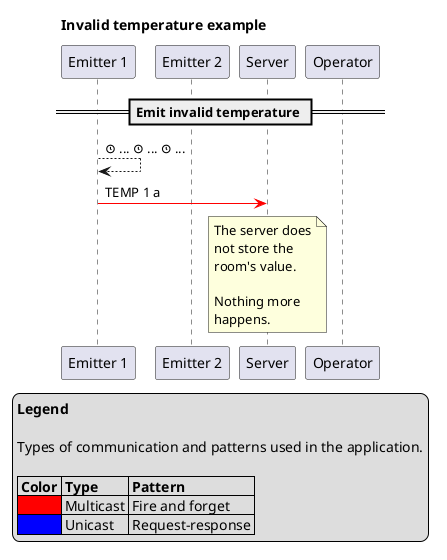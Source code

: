 @startuml invalid-temperature-example

title "Invalid temperature example"

participant "Emitter 1" as e1
participant "Emitter 2" as e2
participant "Server" as s
participant "Operator" as o

== Emit invalid temperature ==

e1 --> e1: <&clock> ... <&clock> ... <&clock> ...
e1 -[#red]> s: TEMP 1 a

note over s
The server does
not store the
room's value.

Nothing more
happens.
end note

legend
**Legend**

Types of communication and patterns used in the application.

| **Color** | **Type**  | **Pattern**      |
| <#red>    | Multicast | Fire and forget  |
| <#blue>   | Unicast   | Request-response |
endlegend

@enduml
